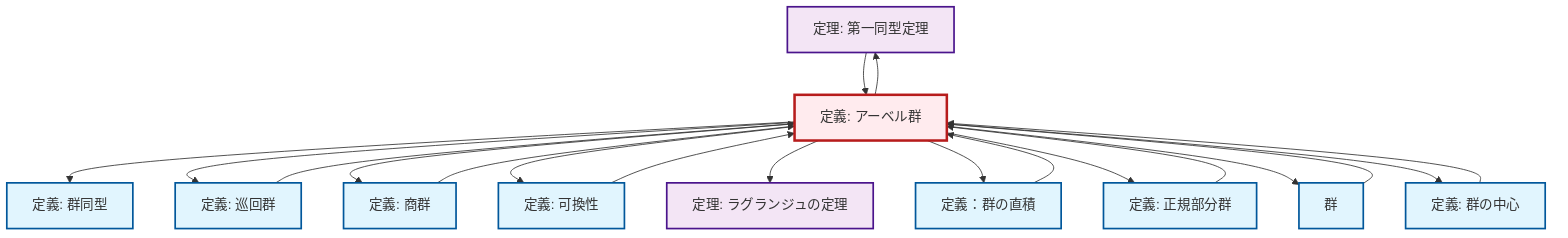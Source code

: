 graph TD
    classDef definition fill:#e1f5fe,stroke:#01579b,stroke-width:2px
    classDef theorem fill:#f3e5f5,stroke:#4a148c,stroke-width:2px
    classDef axiom fill:#fff3e0,stroke:#e65100,stroke-width:2px
    classDef example fill:#e8f5e9,stroke:#1b5e20,stroke-width:2px
    classDef current fill:#ffebee,stroke:#b71c1c,stroke-width:3px
    def-isomorphism["定義: 群同型"]:::definition
    thm-first-isomorphism["定理: 第一同型定理"]:::theorem
    thm-lagrange["定理: ラグランジュの定理"]:::theorem
    def-direct-product["定義：群の直積"]:::definition
    def-quotient-group["定義: 商群"]:::definition
    def-group["群"]:::definition
    def-center-of-group["定義: 群の中心"]:::definition
    def-abelian-group["定義: アーベル群"]:::definition
    def-commutativity["定義: 可換性"]:::definition
    def-cyclic-group["定義: 巡回群"]:::definition
    def-normal-subgroup["定義: 正規部分群"]:::definition
    def-abelian-group --> def-isomorphism
    def-group --> def-abelian-group
    def-abelian-group --> def-cyclic-group
    def-direct-product --> def-abelian-group
    def-abelian-group --> def-quotient-group
    def-center-of-group --> def-abelian-group
    def-abelian-group --> def-commutativity
    def-abelian-group --> thm-lagrange
    def-abelian-group --> thm-first-isomorphism
    def-abelian-group --> def-direct-product
    def-abelian-group --> def-normal-subgroup
    def-normal-subgroup --> def-abelian-group
    def-quotient-group --> def-abelian-group
    thm-first-isomorphism --> def-abelian-group
    def-abelian-group --> def-group
    def-commutativity --> def-abelian-group
    def-cyclic-group --> def-abelian-group
    def-abelian-group --> def-center-of-group
    class def-abelian-group current